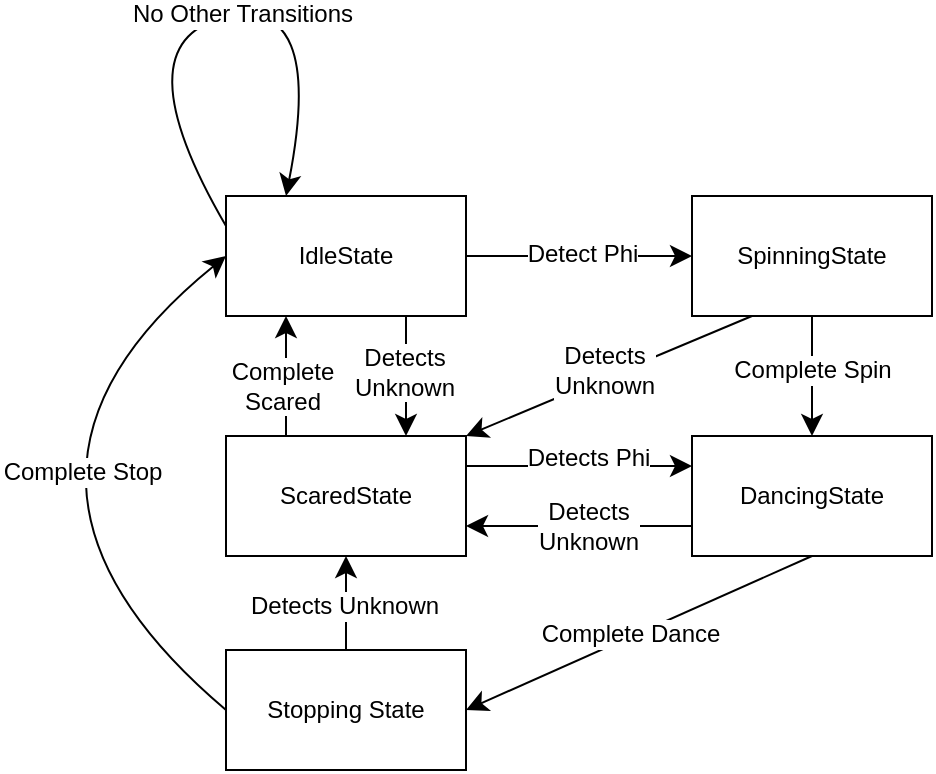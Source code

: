 <mxfile version="24.8.3">
  <diagram name="Page-1" id="x3Pw3OgvihOcjEzQSftK">
    <mxGraphModel dx="1596" dy="569" grid="0" gridSize="10" guides="1" tooltips="1" connect="1" arrows="1" fold="1" page="0" pageScale="1" pageWidth="850" pageHeight="1100" math="0" shadow="0">
      <root>
        <mxCell id="0" />
        <mxCell id="1" parent="0" />
        <mxCell id="sMHlcMNeS3ZBDv9fI5Gz-2" style="edgeStyle=none;curved=1;rounded=0;orthogonalLoop=1;jettySize=auto;html=1;exitX=0;exitY=0.25;exitDx=0;exitDy=0;fontSize=12;startSize=8;endSize=8;entryX=0.25;entryY=0;entryDx=0;entryDy=0;" parent="1" source="sMHlcMNeS3ZBDv9fI5Gz-1" target="sMHlcMNeS3ZBDv9fI5Gz-1" edge="1">
          <mxGeometry relative="1" as="geometry">
            <mxPoint x="77.129" y="47.645" as="targetPoint" />
            <Array as="points">
              <mxPoint x="33" y="62" />
              <mxPoint x="136" y="36" />
            </Array>
          </mxGeometry>
        </mxCell>
        <mxCell id="sMHlcMNeS3ZBDv9fI5Gz-3" value="No Other Transitions" style="edgeLabel;html=1;align=center;verticalAlign=middle;resizable=0;points=[];fontSize=12;" parent="sMHlcMNeS3ZBDv9fI5Gz-2" vertex="1" connectable="0">
          <mxGeometry x="0.065" relative="1" as="geometry">
            <mxPoint as="offset" />
          </mxGeometry>
        </mxCell>
        <mxCell id="sMHlcMNeS3ZBDv9fI5Gz-5" style="edgeStyle=none;curved=1;rounded=0;orthogonalLoop=1;jettySize=auto;html=1;exitX=1;exitY=0.5;exitDx=0;exitDy=0;entryX=0;entryY=0.5;entryDx=0;entryDy=0;fontSize=12;startSize=8;endSize=8;" parent="1" source="sMHlcMNeS3ZBDv9fI5Gz-1" target="sMHlcMNeS3ZBDv9fI5Gz-4" edge="1">
          <mxGeometry relative="1" as="geometry" />
        </mxCell>
        <mxCell id="sMHlcMNeS3ZBDv9fI5Gz-6" value="Detect Phi" style="edgeLabel;html=1;align=center;verticalAlign=middle;resizable=0;points=[];fontSize=12;" parent="sMHlcMNeS3ZBDv9fI5Gz-5" vertex="1" connectable="0">
          <mxGeometry x="0.03" y="1" relative="1" as="geometry">
            <mxPoint as="offset" />
          </mxGeometry>
        </mxCell>
        <mxCell id="sMHlcMNeS3ZBDv9fI5Gz-8" style="edgeStyle=none;curved=1;rounded=0;orthogonalLoop=1;jettySize=auto;html=1;exitX=0.75;exitY=1;exitDx=0;exitDy=0;entryX=0.75;entryY=0;entryDx=0;entryDy=0;fontSize=12;startSize=8;endSize=8;" parent="1" source="sMHlcMNeS3ZBDv9fI5Gz-1" target="sMHlcMNeS3ZBDv9fI5Gz-7" edge="1">
          <mxGeometry relative="1" as="geometry" />
        </mxCell>
        <mxCell id="sMHlcMNeS3ZBDv9fI5Gz-9" value="&lt;div&gt;Detects&lt;/div&gt;&lt;div&gt;Unknown&lt;/div&gt;" style="edgeLabel;html=1;align=center;verticalAlign=middle;resizable=0;points=[];fontSize=12;" parent="sMHlcMNeS3ZBDv9fI5Gz-8" vertex="1" connectable="0">
          <mxGeometry x="-0.076" y="-1" relative="1" as="geometry">
            <mxPoint as="offset" />
          </mxGeometry>
        </mxCell>
        <mxCell id="sMHlcMNeS3ZBDv9fI5Gz-1" value="IdleState" style="rounded=0;whiteSpace=wrap;html=1;" parent="1" vertex="1">
          <mxGeometry x="86" y="138" width="120" height="60" as="geometry" />
        </mxCell>
        <mxCell id="sMHlcMNeS3ZBDv9fI5Gz-11" style="edgeStyle=none;curved=1;rounded=0;orthogonalLoop=1;jettySize=auto;html=1;exitX=0.5;exitY=1;exitDx=0;exitDy=0;entryX=0.5;entryY=0;entryDx=0;entryDy=0;fontSize=12;startSize=8;endSize=8;" parent="1" source="sMHlcMNeS3ZBDv9fI5Gz-4" target="sMHlcMNeS3ZBDv9fI5Gz-10" edge="1">
          <mxGeometry relative="1" as="geometry" />
        </mxCell>
        <mxCell id="sMHlcMNeS3ZBDv9fI5Gz-12" value="Complete Spin" style="edgeLabel;html=1;align=center;verticalAlign=middle;resizable=0;points=[];fontSize=12;" parent="sMHlcMNeS3ZBDv9fI5Gz-11" vertex="1" connectable="0">
          <mxGeometry x="0.053" y="1" relative="1" as="geometry">
            <mxPoint x="-1" y="-5" as="offset" />
          </mxGeometry>
        </mxCell>
        <mxCell id="sMHlcMNeS3ZBDv9fI5Gz-18" style="edgeStyle=none;curved=1;rounded=0;orthogonalLoop=1;jettySize=auto;html=1;exitX=0.25;exitY=1;exitDx=0;exitDy=0;entryX=1;entryY=0;entryDx=0;entryDy=0;fontSize=12;startSize=8;endSize=8;" parent="1" source="sMHlcMNeS3ZBDv9fI5Gz-4" target="sMHlcMNeS3ZBDv9fI5Gz-7" edge="1">
          <mxGeometry relative="1" as="geometry" />
        </mxCell>
        <mxCell id="sMHlcMNeS3ZBDv9fI5Gz-19" value="&lt;div&gt;Detects&lt;/div&gt;&lt;div&gt;Unknown&lt;/div&gt;" style="edgeLabel;html=1;align=center;verticalAlign=middle;resizable=0;points=[];fontSize=12;" parent="sMHlcMNeS3ZBDv9fI5Gz-18" vertex="1" connectable="0">
          <mxGeometry x="0.013" y="-4" relative="1" as="geometry">
            <mxPoint as="offset" />
          </mxGeometry>
        </mxCell>
        <mxCell id="sMHlcMNeS3ZBDv9fI5Gz-4" value="SpinningState" style="rounded=0;whiteSpace=wrap;html=1;" parent="1" vertex="1">
          <mxGeometry x="319" y="138" width="120" height="60" as="geometry" />
        </mxCell>
        <mxCell id="sMHlcMNeS3ZBDv9fI5Gz-16" style="edgeStyle=none;curved=1;rounded=0;orthogonalLoop=1;jettySize=auto;html=1;exitX=1;exitY=0.25;exitDx=0;exitDy=0;entryX=0;entryY=0.25;entryDx=0;entryDy=0;fontSize=12;startSize=8;endSize=8;" parent="1" source="sMHlcMNeS3ZBDv9fI5Gz-7" target="sMHlcMNeS3ZBDv9fI5Gz-10" edge="1">
          <mxGeometry relative="1" as="geometry" />
        </mxCell>
        <mxCell id="sMHlcMNeS3ZBDv9fI5Gz-17" value="Detects Phi" style="edgeLabel;html=1;align=center;verticalAlign=middle;resizable=0;points=[];fontSize=12;" parent="sMHlcMNeS3ZBDv9fI5Gz-16" vertex="1" connectable="0">
          <mxGeometry x="0.259" y="1" relative="1" as="geometry">
            <mxPoint x="-10" y="-3" as="offset" />
          </mxGeometry>
        </mxCell>
        <mxCell id="C0yz0aGOyz6tRWoHhu8F-3" style="edgeStyle=none;curved=1;rounded=0;orthogonalLoop=1;jettySize=auto;html=1;exitX=0.25;exitY=0;exitDx=0;exitDy=0;entryX=0.25;entryY=1;entryDx=0;entryDy=0;fontSize=12;startSize=8;endSize=8;" edge="1" parent="1" source="sMHlcMNeS3ZBDv9fI5Gz-7" target="sMHlcMNeS3ZBDv9fI5Gz-1">
          <mxGeometry relative="1" as="geometry" />
        </mxCell>
        <mxCell id="C0yz0aGOyz6tRWoHhu8F-4" value="&lt;div&gt;Complete&lt;/div&gt;&lt;div&gt;Scared&lt;br&gt;&lt;/div&gt;" style="edgeLabel;html=1;align=center;verticalAlign=middle;resizable=0;points=[];fontSize=12;" vertex="1" connectable="0" parent="C0yz0aGOyz6tRWoHhu8F-3">
          <mxGeometry x="0.043" y="2" relative="1" as="geometry">
            <mxPoint y="6" as="offset" />
          </mxGeometry>
        </mxCell>
        <mxCell id="sMHlcMNeS3ZBDv9fI5Gz-7" value="ScaredState" style="rounded=0;whiteSpace=wrap;html=1;" parent="1" vertex="1">
          <mxGeometry x="86" y="258" width="120" height="60" as="geometry" />
        </mxCell>
        <mxCell id="sMHlcMNeS3ZBDv9fI5Gz-13" style="edgeStyle=none;curved=1;rounded=0;orthogonalLoop=1;jettySize=auto;html=1;exitX=0;exitY=0.75;exitDx=0;exitDy=0;entryX=1;entryY=0.75;entryDx=0;entryDy=0;fontSize=12;startSize=8;endSize=8;" parent="1" source="sMHlcMNeS3ZBDv9fI5Gz-10" target="sMHlcMNeS3ZBDv9fI5Gz-7" edge="1">
          <mxGeometry relative="1" as="geometry" />
        </mxCell>
        <mxCell id="sMHlcMNeS3ZBDv9fI5Gz-14" value="&lt;div&gt;Detects&lt;/div&gt;&lt;div&gt;Unknown&lt;/div&gt;" style="edgeLabel;html=1;align=center;verticalAlign=middle;resizable=0;points=[];fontSize=12;" parent="sMHlcMNeS3ZBDv9fI5Gz-13" vertex="1" connectable="0">
          <mxGeometry x="0.026" relative="1" as="geometry">
            <mxPoint x="6" as="offset" />
          </mxGeometry>
        </mxCell>
        <mxCell id="sMHlcMNeS3ZBDv9fI5Gz-24" style="edgeStyle=none;curved=1;rounded=0;orthogonalLoop=1;jettySize=auto;html=1;exitX=0.5;exitY=1;exitDx=0;exitDy=0;entryX=1;entryY=0.5;entryDx=0;entryDy=0;fontSize=12;startSize=8;endSize=8;" parent="1" source="sMHlcMNeS3ZBDv9fI5Gz-10" target="sMHlcMNeS3ZBDv9fI5Gz-22" edge="1">
          <mxGeometry relative="1" as="geometry" />
        </mxCell>
        <mxCell id="sMHlcMNeS3ZBDv9fI5Gz-27" value="Complete Dance" style="edgeLabel;html=1;align=center;verticalAlign=middle;resizable=0;points=[];fontSize=12;" parent="sMHlcMNeS3ZBDv9fI5Gz-24" vertex="1" connectable="0">
          <mxGeometry x="0.043" y="-2" relative="1" as="geometry">
            <mxPoint as="offset" />
          </mxGeometry>
        </mxCell>
        <mxCell id="sMHlcMNeS3ZBDv9fI5Gz-10" value="DancingState" style="rounded=0;whiteSpace=wrap;html=1;" parent="1" vertex="1">
          <mxGeometry x="319" y="258" width="120" height="60" as="geometry" />
        </mxCell>
        <mxCell id="sMHlcMNeS3ZBDv9fI5Gz-25" style="edgeStyle=none;curved=1;rounded=0;orthogonalLoop=1;jettySize=auto;html=1;exitX=0.5;exitY=0;exitDx=0;exitDy=0;fontSize=12;startSize=8;endSize=8;" parent="1" source="sMHlcMNeS3ZBDv9fI5Gz-22" target="sMHlcMNeS3ZBDv9fI5Gz-7" edge="1">
          <mxGeometry relative="1" as="geometry" />
        </mxCell>
        <mxCell id="sMHlcMNeS3ZBDv9fI5Gz-26" value="Detects Unknown" style="edgeLabel;html=1;align=center;verticalAlign=middle;resizable=0;points=[];fontSize=12;" parent="sMHlcMNeS3ZBDv9fI5Gz-25" vertex="1" connectable="0">
          <mxGeometry x="-0.042" y="1" relative="1" as="geometry">
            <mxPoint as="offset" />
          </mxGeometry>
        </mxCell>
        <mxCell id="sMHlcMNeS3ZBDv9fI5Gz-28" style="edgeStyle=none;curved=1;rounded=0;orthogonalLoop=1;jettySize=auto;html=1;exitX=0;exitY=0.5;exitDx=0;exitDy=0;entryX=0;entryY=0.5;entryDx=0;entryDy=0;fontSize=12;startSize=8;endSize=8;" parent="1" source="sMHlcMNeS3ZBDv9fI5Gz-22" target="sMHlcMNeS3ZBDv9fI5Gz-1" edge="1">
          <mxGeometry relative="1" as="geometry">
            <Array as="points">
              <mxPoint x="-51" y="279" />
            </Array>
          </mxGeometry>
        </mxCell>
        <mxCell id="sMHlcMNeS3ZBDv9fI5Gz-29" value="Complete Stop" style="edgeLabel;html=1;align=center;verticalAlign=middle;resizable=0;points=[];fontSize=12;" parent="sMHlcMNeS3ZBDv9fI5Gz-28" vertex="1" connectable="0">
          <mxGeometry x="0.3" y="-38" relative="1" as="geometry">
            <mxPoint as="offset" />
          </mxGeometry>
        </mxCell>
        <mxCell id="sMHlcMNeS3ZBDv9fI5Gz-22" value="Stopping State" style="rounded=0;whiteSpace=wrap;html=1;" parent="1" vertex="1">
          <mxGeometry x="86" y="365" width="120" height="60" as="geometry" />
        </mxCell>
      </root>
    </mxGraphModel>
  </diagram>
</mxfile>

